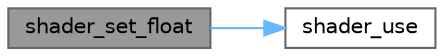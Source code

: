 digraph "shader_set_float"
{
 // LATEX_PDF_SIZE
  bgcolor="transparent";
  edge [fontname=Helvetica,fontsize=10,labelfontname=Helvetica,labelfontsize=10];
  node [fontname=Helvetica,fontsize=10,shape=box,height=0.2,width=0.4];
  rankdir="LR";
  Node1 [id="Node000001",label="shader_set_float",height=0.2,width=0.4,color="gray40", fillcolor="grey60", style="filled", fontcolor="black",tooltip="Sets a uniform float by name"];
  Node1 -> Node2 [id="edge1_Node000001_Node000002",color="steelblue1",style="solid",tooltip=" "];
  Node2 [id="Node000002",label="shader_use",height=0.2,width=0.4,color="grey40", fillcolor="white", style="filled",URL="$spine-glfw_8cpp.html#aa1153096afbf7b38aa6e91f343e44dd5",tooltip="Binds the shader"];
}
